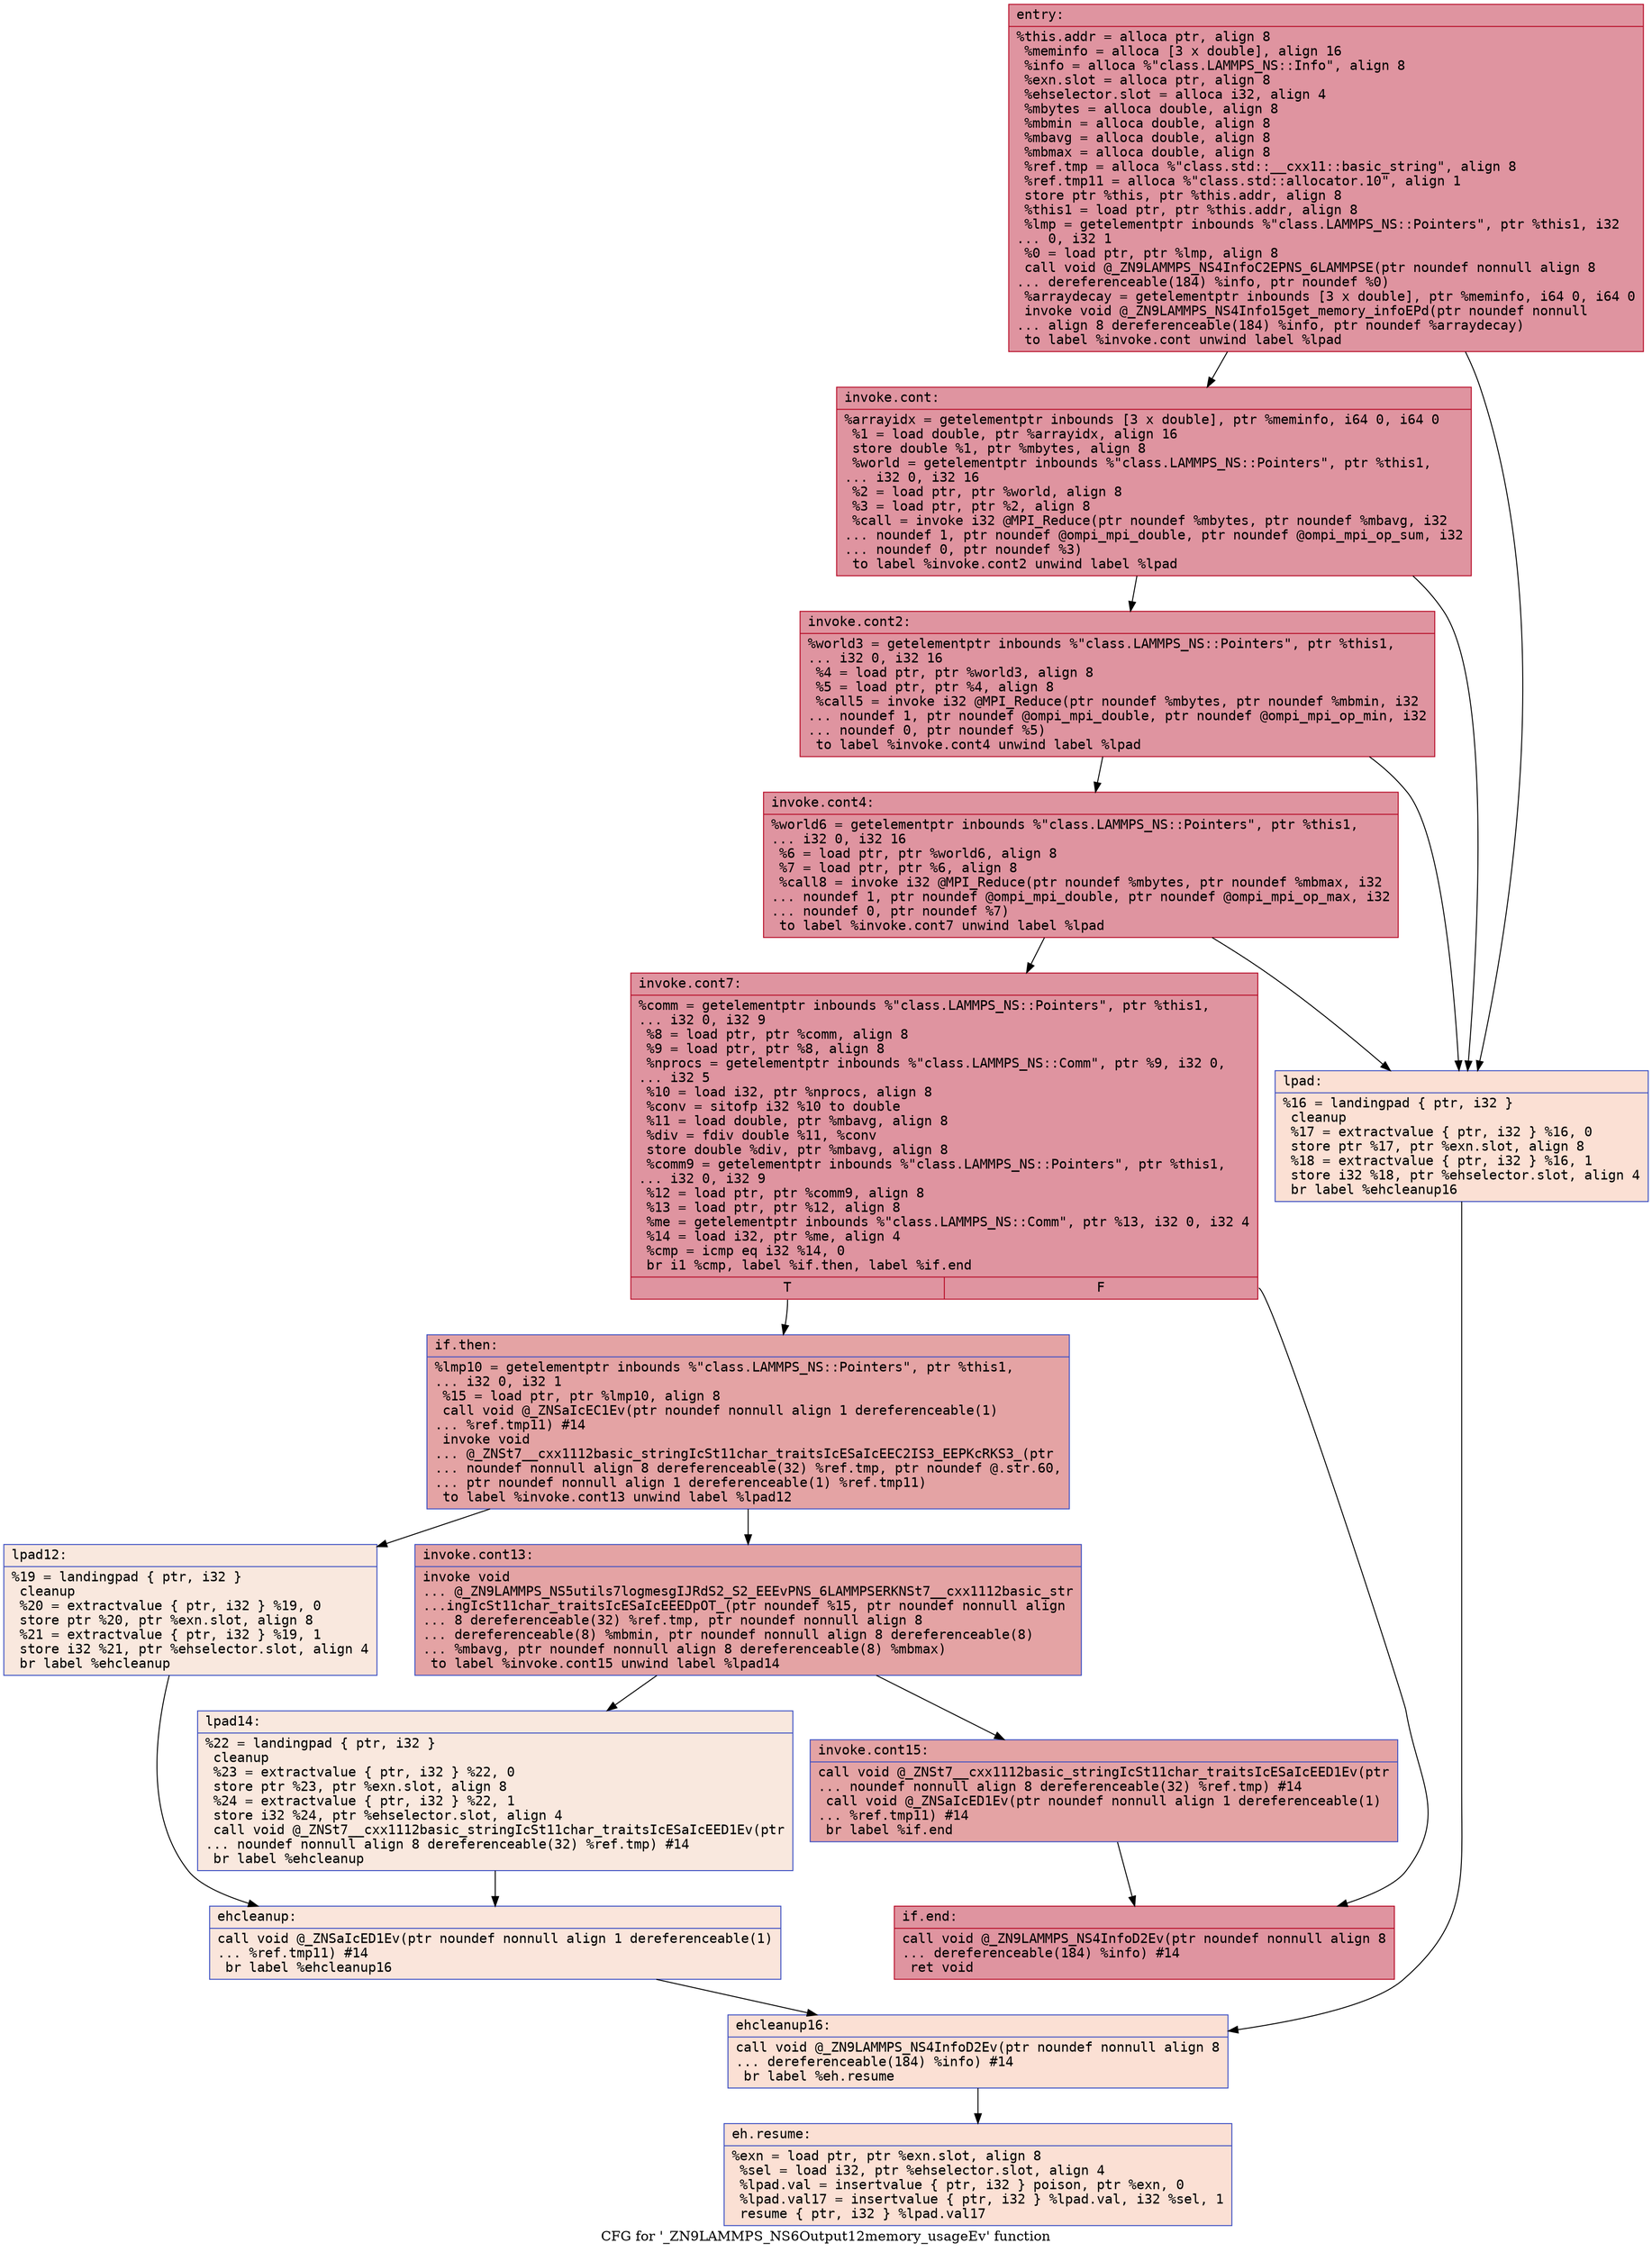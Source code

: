 digraph "CFG for '_ZN9LAMMPS_NS6Output12memory_usageEv' function" {
	label="CFG for '_ZN9LAMMPS_NS6Output12memory_usageEv' function";

	Node0x559d9a1df530 [shape=record,color="#b70d28ff", style=filled, fillcolor="#b70d2870" fontname="Courier",label="{entry:\l|  %this.addr = alloca ptr, align 8\l  %meminfo = alloca [3 x double], align 16\l  %info = alloca %\"class.LAMMPS_NS::Info\", align 8\l  %exn.slot = alloca ptr, align 8\l  %ehselector.slot = alloca i32, align 4\l  %mbytes = alloca double, align 8\l  %mbmin = alloca double, align 8\l  %mbavg = alloca double, align 8\l  %mbmax = alloca double, align 8\l  %ref.tmp = alloca %\"class.std::__cxx11::basic_string\", align 8\l  %ref.tmp11 = alloca %\"class.std::allocator.10\", align 1\l  store ptr %this, ptr %this.addr, align 8\l  %this1 = load ptr, ptr %this.addr, align 8\l  %lmp = getelementptr inbounds %\"class.LAMMPS_NS::Pointers\", ptr %this1, i32\l... 0, i32 1\l  %0 = load ptr, ptr %lmp, align 8\l  call void @_ZN9LAMMPS_NS4InfoC2EPNS_6LAMMPSE(ptr noundef nonnull align 8\l... dereferenceable(184) %info, ptr noundef %0)\l  %arraydecay = getelementptr inbounds [3 x double], ptr %meminfo, i64 0, i64 0\l  invoke void @_ZN9LAMMPS_NS4Info15get_memory_infoEPd(ptr noundef nonnull\l... align 8 dereferenceable(184) %info, ptr noundef %arraydecay)\l          to label %invoke.cont unwind label %lpad\l}"];
	Node0x559d9a1df530 -> Node0x559d9a1e0300[tooltip="entry -> invoke.cont\nProbability 100.00%" ];
	Node0x559d9a1df530 -> Node0x559d9a1e0380[tooltip="entry -> lpad\nProbability 0.00%" ];
	Node0x559d9a1e0300 [shape=record,color="#b70d28ff", style=filled, fillcolor="#b70d2870" fontname="Courier",label="{invoke.cont:\l|  %arrayidx = getelementptr inbounds [3 x double], ptr %meminfo, i64 0, i64 0\l  %1 = load double, ptr %arrayidx, align 16\l  store double %1, ptr %mbytes, align 8\l  %world = getelementptr inbounds %\"class.LAMMPS_NS::Pointers\", ptr %this1,\l... i32 0, i32 16\l  %2 = load ptr, ptr %world, align 8\l  %3 = load ptr, ptr %2, align 8\l  %call = invoke i32 @MPI_Reduce(ptr noundef %mbytes, ptr noundef %mbavg, i32\l... noundef 1, ptr noundef @ompi_mpi_double, ptr noundef @ompi_mpi_op_sum, i32\l... noundef 0, ptr noundef %3)\l          to label %invoke.cont2 unwind label %lpad\l}"];
	Node0x559d9a1e0300 -> Node0x559d9a1e0a80[tooltip="invoke.cont -> invoke.cont2\nProbability 100.00%" ];
	Node0x559d9a1e0300 -> Node0x559d9a1e0380[tooltip="invoke.cont -> lpad\nProbability 0.00%" ];
	Node0x559d9a1e0a80 [shape=record,color="#b70d28ff", style=filled, fillcolor="#b70d2870" fontname="Courier",label="{invoke.cont2:\l|  %world3 = getelementptr inbounds %\"class.LAMMPS_NS::Pointers\", ptr %this1,\l... i32 0, i32 16\l  %4 = load ptr, ptr %world3, align 8\l  %5 = load ptr, ptr %4, align 8\l  %call5 = invoke i32 @MPI_Reduce(ptr noundef %mbytes, ptr noundef %mbmin, i32\l... noundef 1, ptr noundef @ompi_mpi_double, ptr noundef @ompi_mpi_op_min, i32\l... noundef 0, ptr noundef %5)\l          to label %invoke.cont4 unwind label %lpad\l}"];
	Node0x559d9a1e0a80 -> Node0x559d9a1e0ea0[tooltip="invoke.cont2 -> invoke.cont4\nProbability 100.00%" ];
	Node0x559d9a1e0a80 -> Node0x559d9a1e0380[tooltip="invoke.cont2 -> lpad\nProbability 0.00%" ];
	Node0x559d9a1e0ea0 [shape=record,color="#b70d28ff", style=filled, fillcolor="#b70d2870" fontname="Courier",label="{invoke.cont4:\l|  %world6 = getelementptr inbounds %\"class.LAMMPS_NS::Pointers\", ptr %this1,\l... i32 0, i32 16\l  %6 = load ptr, ptr %world6, align 8\l  %7 = load ptr, ptr %6, align 8\l  %call8 = invoke i32 @MPI_Reduce(ptr noundef %mbytes, ptr noundef %mbmax, i32\l... noundef 1, ptr noundef @ompi_mpi_double, ptr noundef @ompi_mpi_op_max, i32\l... noundef 0, ptr noundef %7)\l          to label %invoke.cont7 unwind label %lpad\l}"];
	Node0x559d9a1e0ea0 -> Node0x559d9a1e1170[tooltip="invoke.cont4 -> invoke.cont7\nProbability 100.00%" ];
	Node0x559d9a1e0ea0 -> Node0x559d9a1e0380[tooltip="invoke.cont4 -> lpad\nProbability 0.00%" ];
	Node0x559d9a1e1170 [shape=record,color="#b70d28ff", style=filled, fillcolor="#b70d2870" fontname="Courier",label="{invoke.cont7:\l|  %comm = getelementptr inbounds %\"class.LAMMPS_NS::Pointers\", ptr %this1,\l... i32 0, i32 9\l  %8 = load ptr, ptr %comm, align 8\l  %9 = load ptr, ptr %8, align 8\l  %nprocs = getelementptr inbounds %\"class.LAMMPS_NS::Comm\", ptr %9, i32 0,\l... i32 5\l  %10 = load i32, ptr %nprocs, align 8\l  %conv = sitofp i32 %10 to double\l  %11 = load double, ptr %mbavg, align 8\l  %div = fdiv double %11, %conv\l  store double %div, ptr %mbavg, align 8\l  %comm9 = getelementptr inbounds %\"class.LAMMPS_NS::Pointers\", ptr %this1,\l... i32 0, i32 9\l  %12 = load ptr, ptr %comm9, align 8\l  %13 = load ptr, ptr %12, align 8\l  %me = getelementptr inbounds %\"class.LAMMPS_NS::Comm\", ptr %13, i32 0, i32 4\l  %14 = load i32, ptr %me, align 4\l  %cmp = icmp eq i32 %14, 0\l  br i1 %cmp, label %if.then, label %if.end\l|{<s0>T|<s1>F}}"];
	Node0x559d9a1e1170:s0 -> Node0x559d9a1ed4b0[tooltip="invoke.cont7 -> if.then\nProbability 37.50%" ];
	Node0x559d9a1e1170:s1 -> Node0x559d9a1ed520[tooltip="invoke.cont7 -> if.end\nProbability 62.50%" ];
	Node0x559d9a1ed4b0 [shape=record,color="#3d50c3ff", style=filled, fillcolor="#c32e3170" fontname="Courier",label="{if.then:\l|  %lmp10 = getelementptr inbounds %\"class.LAMMPS_NS::Pointers\", ptr %this1,\l... i32 0, i32 1\l  %15 = load ptr, ptr %lmp10, align 8\l  call void @_ZNSaIcEC1Ev(ptr noundef nonnull align 1 dereferenceable(1)\l... %ref.tmp11) #14\l  invoke void\l... @_ZNSt7__cxx1112basic_stringIcSt11char_traitsIcESaIcEEC2IS3_EEPKcRKS3_(ptr\l... noundef nonnull align 8 dereferenceable(32) %ref.tmp, ptr noundef @.str.60,\l... ptr noundef nonnull align 1 dereferenceable(1) %ref.tmp11)\l          to label %invoke.cont13 unwind label %lpad12\l}"];
	Node0x559d9a1ed4b0 -> Node0x559d9a1ed980[tooltip="if.then -> invoke.cont13\nProbability 100.00%" ];
	Node0x559d9a1ed4b0 -> Node0x559d9a1ed9d0[tooltip="if.then -> lpad12\nProbability 0.00%" ];
	Node0x559d9a1ed980 [shape=record,color="#3d50c3ff", style=filled, fillcolor="#c32e3170" fontname="Courier",label="{invoke.cont13:\l|  invoke void\l... @_ZN9LAMMPS_NS5utils7logmesgIJRdS2_S2_EEEvPNS_6LAMMPSERKNSt7__cxx1112basic_str\l...ingIcSt11char_traitsIcESaIcEEEDpOT_(ptr noundef %15, ptr noundef nonnull align\l... 8 dereferenceable(32) %ref.tmp, ptr noundef nonnull align 8\l... dereferenceable(8) %mbmin, ptr noundef nonnull align 8 dereferenceable(8)\l... %mbavg, ptr noundef nonnull align 8 dereferenceable(8) %mbmax)\l          to label %invoke.cont15 unwind label %lpad14\l}"];
	Node0x559d9a1ed980 -> Node0x559d9a1ed930[tooltip="invoke.cont13 -> invoke.cont15\nProbability 100.00%" ];
	Node0x559d9a1ed980 -> Node0x559d9a1edce0[tooltip="invoke.cont13 -> lpad14\nProbability 0.00%" ];
	Node0x559d9a1ed930 [shape=record,color="#3d50c3ff", style=filled, fillcolor="#c32e3170" fontname="Courier",label="{invoke.cont15:\l|  call void @_ZNSt7__cxx1112basic_stringIcSt11char_traitsIcESaIcEED1Ev(ptr\l... noundef nonnull align 8 dereferenceable(32) %ref.tmp) #14\l  call void @_ZNSaIcED1Ev(ptr noundef nonnull align 1 dereferenceable(1)\l... %ref.tmp11) #14\l  br label %if.end\l}"];
	Node0x559d9a1ed930 -> Node0x559d9a1ed520[tooltip="invoke.cont15 -> if.end\nProbability 100.00%" ];
	Node0x559d9a1e0380 [shape=record,color="#3d50c3ff", style=filled, fillcolor="#f7b99e70" fontname="Courier",label="{lpad:\l|  %16 = landingpad \{ ptr, i32 \}\l          cleanup\l  %17 = extractvalue \{ ptr, i32 \} %16, 0\l  store ptr %17, ptr %exn.slot, align 8\l  %18 = extractvalue \{ ptr, i32 \} %16, 1\l  store i32 %18, ptr %ehselector.slot, align 4\l  br label %ehcleanup16\l}"];
	Node0x559d9a1e0380 -> Node0x559d9a1ee5c0[tooltip="lpad -> ehcleanup16\nProbability 100.00%" ];
	Node0x559d9a1ed9d0 [shape=record,color="#3d50c3ff", style=filled, fillcolor="#f2cab570" fontname="Courier",label="{lpad12:\l|  %19 = landingpad \{ ptr, i32 \}\l          cleanup\l  %20 = extractvalue \{ ptr, i32 \} %19, 0\l  store ptr %20, ptr %exn.slot, align 8\l  %21 = extractvalue \{ ptr, i32 \} %19, 1\l  store i32 %21, ptr %ehselector.slot, align 4\l  br label %ehcleanup\l}"];
	Node0x559d9a1ed9d0 -> Node0x559d9a1ee930[tooltip="lpad12 -> ehcleanup\nProbability 100.00%" ];
	Node0x559d9a1edce0 [shape=record,color="#3d50c3ff", style=filled, fillcolor="#f2cab570" fontname="Courier",label="{lpad14:\l|  %22 = landingpad \{ ptr, i32 \}\l          cleanup\l  %23 = extractvalue \{ ptr, i32 \} %22, 0\l  store ptr %23, ptr %exn.slot, align 8\l  %24 = extractvalue \{ ptr, i32 \} %22, 1\l  store i32 %24, ptr %ehselector.slot, align 4\l  call void @_ZNSt7__cxx1112basic_stringIcSt11char_traitsIcESaIcEED1Ev(ptr\l... noundef nonnull align 8 dereferenceable(32) %ref.tmp) #14\l  br label %ehcleanup\l}"];
	Node0x559d9a1edce0 -> Node0x559d9a1ee930[tooltip="lpad14 -> ehcleanup\nProbability 100.00%" ];
	Node0x559d9a1ee930 [shape=record,color="#3d50c3ff", style=filled, fillcolor="#f4c5ad70" fontname="Courier",label="{ehcleanup:\l|  call void @_ZNSaIcED1Ev(ptr noundef nonnull align 1 dereferenceable(1)\l... %ref.tmp11) #14\l  br label %ehcleanup16\l}"];
	Node0x559d9a1ee930 -> Node0x559d9a1ee5c0[tooltip="ehcleanup -> ehcleanup16\nProbability 100.00%" ];
	Node0x559d9a1ed520 [shape=record,color="#b70d28ff", style=filled, fillcolor="#b70d2870" fontname="Courier",label="{if.end:\l|  call void @_ZN9LAMMPS_NS4InfoD2Ev(ptr noundef nonnull align 8\l... dereferenceable(184) %info) #14\l  ret void\l}"];
	Node0x559d9a1ee5c0 [shape=record,color="#3d50c3ff", style=filled, fillcolor="#f7b99e70" fontname="Courier",label="{ehcleanup16:\l|  call void @_ZN9LAMMPS_NS4InfoD2Ev(ptr noundef nonnull align 8\l... dereferenceable(184) %info) #14\l  br label %eh.resume\l}"];
	Node0x559d9a1ee5c0 -> Node0x559d9a1ef2e0[tooltip="ehcleanup16 -> eh.resume\nProbability 100.00%" ];
	Node0x559d9a1ef2e0 [shape=record,color="#3d50c3ff", style=filled, fillcolor="#f7b99e70" fontname="Courier",label="{eh.resume:\l|  %exn = load ptr, ptr %exn.slot, align 8\l  %sel = load i32, ptr %ehselector.slot, align 4\l  %lpad.val = insertvalue \{ ptr, i32 \} poison, ptr %exn, 0\l  %lpad.val17 = insertvalue \{ ptr, i32 \} %lpad.val, i32 %sel, 1\l  resume \{ ptr, i32 \} %lpad.val17\l}"];
}
